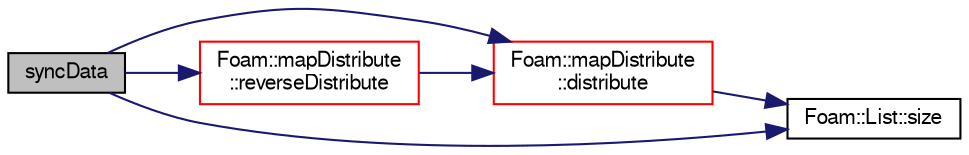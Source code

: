 digraph "syncData"
{
  bgcolor="transparent";
  edge [fontname="FreeSans",fontsize="10",labelfontname="FreeSans",labelfontsize="10"];
  node [fontname="FreeSans",fontsize="10",shape=record];
  rankdir="LR";
  Node2106 [label="syncData",height=0.2,width=0.4,color="black", fillcolor="grey75", style="filled", fontcolor="black"];
  Node2106 -> Node2107 [color="midnightblue",fontsize="10",style="solid",fontname="FreeSans"];
  Node2107 [label="Foam::mapDistribute\l::distribute",height=0.2,width=0.4,color="red",URL="$a27362.html#a33e0f8481eb68bf011731ec98e8f7c65",tooltip="Distribute data. Note:schedule only used for Pstream::scheduled. "];
  Node2107 -> Node2108 [color="midnightblue",fontsize="10",style="solid",fontname="FreeSans"];
  Node2108 [label="Foam::List::size",height=0.2,width=0.4,color="black",URL="$a25694.html#a8a5f6fa29bd4b500caf186f60245b384",tooltip="Override size to be inconsistent with allocated storage. "];
  Node2106 -> Node2158 [color="midnightblue",fontsize="10",style="solid",fontname="FreeSans"];
  Node2158 [label="Foam::mapDistribute\l::reverseDistribute",height=0.2,width=0.4,color="red",URL="$a27362.html#af4843479bbb5ce26fab0dbefd525c410",tooltip="Reverse distribute data using default commsType. "];
  Node2158 -> Node2107 [color="midnightblue",fontsize="10",style="solid",fontname="FreeSans"];
  Node2106 -> Node2108 [color="midnightblue",fontsize="10",style="solid",fontname="FreeSans"];
}
